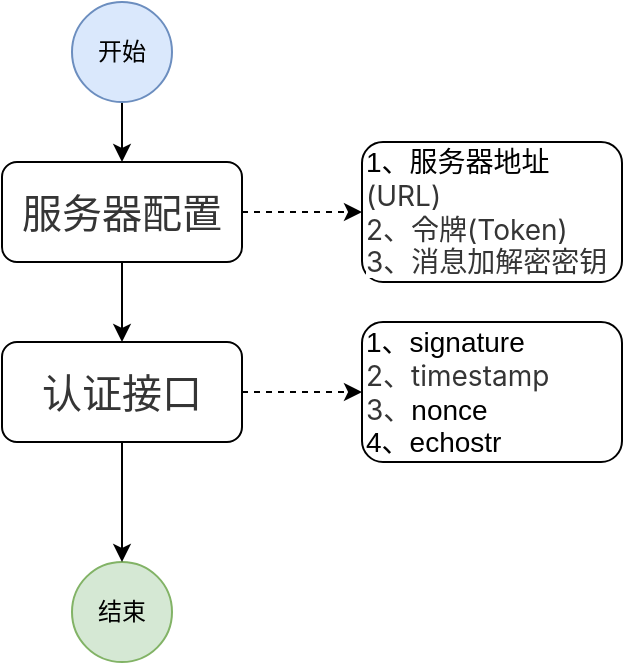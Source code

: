 <mxfile version="21.2.9" type="github">
  <diagram name="第 1 页" id="WqTCgqr9anvSwz3p9FUp">
    <mxGraphModel dx="739" dy="413" grid="1" gridSize="10" guides="1" tooltips="1" connect="1" arrows="1" fold="1" page="1" pageScale="1" pageWidth="827" pageHeight="1169" math="0" shadow="0">
      <root>
        <mxCell id="0" />
        <mxCell id="1" parent="0" />
        <mxCell id="aALTrSaZyjcdGFRORZTF-28" style="edgeStyle=orthogonalEdgeStyle;rounded=0;orthogonalLoop=1;jettySize=auto;html=1;exitX=1;exitY=0.5;exitDx=0;exitDy=0;entryX=0;entryY=0.5;entryDx=0;entryDy=0;dashed=1;" edge="1" parent="1" source="aALTrSaZyjcdGFRORZTF-2" target="aALTrSaZyjcdGFRORZTF-27">
          <mxGeometry relative="1" as="geometry" />
        </mxCell>
        <mxCell id="aALTrSaZyjcdGFRORZTF-30" style="edgeStyle=orthogonalEdgeStyle;rounded=0;orthogonalLoop=1;jettySize=auto;html=1;exitX=0.5;exitY=1;exitDx=0;exitDy=0;entryX=0.5;entryY=0;entryDx=0;entryDy=0;" edge="1" parent="1" source="aALTrSaZyjcdGFRORZTF-2" target="aALTrSaZyjcdGFRORZTF-29">
          <mxGeometry relative="1" as="geometry" />
        </mxCell>
        <mxCell id="aALTrSaZyjcdGFRORZTF-2" value="&lt;h3 style=&quot;margin: 0px; padding: 0px; font-size: 20px; font-weight: 400; line-height: 1; color: rgb(53, 53, 53); font-family: mp-quote, -apple-system-font, BlinkMacSystemFont, &amp;quot;Helvetica Neue&amp;quot;, &amp;quot;PingFang SC&amp;quot;, &amp;quot;Hiragino Sans GB&amp;quot;, &amp;quot;Microsoft YaHei UI&amp;quot;, &amp;quot;Microsoft YaHei&amp;quot;, Arial, sans-serif; text-align: start; background-color: rgb(255, 255, 255);&quot; class=&quot;weui-desktop-panel__title&quot;&gt;服务器配置&lt;/h3&gt;" style="rounded=1;whiteSpace=wrap;html=1;fontSize=12;glass=0;strokeWidth=1;shadow=0;" vertex="1" parent="1">
          <mxGeometry x="160" y="120" width="120" height="50" as="geometry" />
        </mxCell>
        <mxCell id="aALTrSaZyjcdGFRORZTF-18" style="edgeStyle=orthogonalEdgeStyle;rounded=0;orthogonalLoop=1;jettySize=auto;html=1;exitX=0.5;exitY=1;exitDx=0;exitDy=0;entryX=0.5;entryY=0;entryDx=0;entryDy=0;" edge="1" parent="1" source="aALTrSaZyjcdGFRORZTF-19" target="aALTrSaZyjcdGFRORZTF-2">
          <mxGeometry relative="1" as="geometry" />
        </mxCell>
        <mxCell id="aALTrSaZyjcdGFRORZTF-19" value="开始" style="ellipse;whiteSpace=wrap;html=1;aspect=fixed;fillColor=#dae8fc;strokeColor=#6c8ebf;" vertex="1" parent="1">
          <mxGeometry x="195" y="40" width="50" height="50" as="geometry" />
        </mxCell>
        <mxCell id="aALTrSaZyjcdGFRORZTF-20" value="结束" style="ellipse;whiteSpace=wrap;html=1;aspect=fixed;fillColor=#d5e8d4;strokeColor=#82b366;" vertex="1" parent="1">
          <mxGeometry x="195" y="320" width="50" height="50" as="geometry" />
        </mxCell>
        <mxCell id="aALTrSaZyjcdGFRORZTF-27" value="&lt;font style=&quot;font-size: 14px;&quot;&gt;1、服务器地址&lt;/font&gt;&lt;span style=&quot;margin: 0px; padding: 0px; color: rgb(53, 53, 53); font-family: mp-quote, -apple-system-font, BlinkMacSystemFont, &amp;quot;Helvetica Neue&amp;quot;, &amp;quot;PingFang SC&amp;quot;, &amp;quot;Hiragino Sans GB&amp;quot;, &amp;quot;Microsoft YaHei UI&amp;quot;, &amp;quot;Microsoft YaHei&amp;quot;, Arial, sans-serif; background-color: rgb(255, 255, 255); font-size: 14px;&quot; class=&quot;tips&quot;&gt;&lt;font style=&quot;font-size: 14px;&quot;&gt;(URL)&lt;br&gt;2、令牌(Token)&lt;br&gt;3、消息加解密密钥&lt;/font&gt;&lt;br&gt;&lt;/span&gt;" style="rounded=1;whiteSpace=wrap;html=1;align=left;" vertex="1" parent="1">
          <mxGeometry x="340" y="110" width="130" height="70" as="geometry" />
        </mxCell>
        <mxCell id="aALTrSaZyjcdGFRORZTF-31" style="edgeStyle=orthogonalEdgeStyle;rounded=0;orthogonalLoop=1;jettySize=auto;html=1;exitX=0.5;exitY=1;exitDx=0;exitDy=0;" edge="1" parent="1" source="aALTrSaZyjcdGFRORZTF-29" target="aALTrSaZyjcdGFRORZTF-20">
          <mxGeometry relative="1" as="geometry" />
        </mxCell>
        <mxCell id="aALTrSaZyjcdGFRORZTF-32" style="edgeStyle=orthogonalEdgeStyle;rounded=0;orthogonalLoop=1;jettySize=auto;html=1;dashed=1;" edge="1" parent="1" source="aALTrSaZyjcdGFRORZTF-29">
          <mxGeometry relative="1" as="geometry">
            <mxPoint x="340" y="235" as="targetPoint" />
          </mxGeometry>
        </mxCell>
        <mxCell id="aALTrSaZyjcdGFRORZTF-29" value="&lt;h3 style=&quot;margin: 0px; padding: 0px; font-size: 20px; font-weight: 400; line-height: 1; color: rgb(53, 53, 53); font-family: mp-quote, -apple-system-font, BlinkMacSystemFont, &amp;quot;Helvetica Neue&amp;quot;, &amp;quot;PingFang SC&amp;quot;, &amp;quot;Hiragino Sans GB&amp;quot;, &amp;quot;Microsoft YaHei UI&amp;quot;, &amp;quot;Microsoft YaHei&amp;quot;, Arial, sans-serif; text-align: start; background-color: rgb(255, 255, 255);&quot; class=&quot;weui-desktop-panel__title&quot;&gt;认证接口&lt;/h3&gt;" style="rounded=1;whiteSpace=wrap;html=1;fontSize=12;glass=0;strokeWidth=1;shadow=0;" vertex="1" parent="1">
          <mxGeometry x="160" y="210" width="120" height="50" as="geometry" />
        </mxCell>
        <mxCell id="aALTrSaZyjcdGFRORZTF-33" value="&lt;font style=&quot;font-size: 14px;&quot;&gt;1、signature&lt;br&gt;&lt;span style=&quot;margin: 0px; padding: 0px; color: rgb(53, 53, 53); font-family: mp-quote, -apple-system-font, BlinkMacSystemFont, &amp;quot;Helvetica Neue&amp;quot;, &amp;quot;PingFang SC&amp;quot;, &amp;quot;Hiragino Sans GB&amp;quot;, &amp;quot;Microsoft YaHei UI&amp;quot;, &amp;quot;Microsoft YaHei&amp;quot;, Arial, sans-serif; background-color: rgb(255, 255, 255);&quot; class=&quot;tips&quot;&gt;2、timestamp&lt;br&gt;3、&lt;/span&gt;nonce&lt;br&gt;4、echostr&lt;/font&gt;" style="rounded=1;whiteSpace=wrap;html=1;align=left;" vertex="1" parent="1">
          <mxGeometry x="340" y="200" width="130" height="70" as="geometry" />
        </mxCell>
      </root>
    </mxGraphModel>
  </diagram>
</mxfile>
